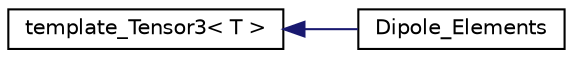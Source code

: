 digraph "Graphical Class Hierarchy"
{
  edge [fontname="Helvetica",fontsize="10",labelfontname="Helvetica",labelfontsize="10"];
  node [fontname="Helvetica",fontsize="10",shape=record];
  rankdir="LR";
  Node1 [label="template_Tensor3\< T \>",height=0.2,width=0.4,color="black", fillcolor="white", style="filled",URL="$classtemplate__Tensor3.html",tooltip="Class to store a rank-3 (complex) tensor, i.e., a matrix: "];
  Node1 -> Node2 [dir="back",color="midnightblue",fontsize="10",style="solid",fontname="Helvetica"];
  Node2 [label="Dipole_Elements",height=0.2,width=0.4,color="black", fillcolor="white", style="filled",URL="$classDipole__Elements.html"];
}
